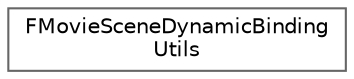 digraph "Graphical Class Hierarchy"
{
 // INTERACTIVE_SVG=YES
 // LATEX_PDF_SIZE
  bgcolor="transparent";
  edge [fontname=Helvetica,fontsize=10,labelfontname=Helvetica,labelfontsize=10];
  node [fontname=Helvetica,fontsize=10,shape=box,height=0.2,width=0.4];
  rankdir="LR";
  Node0 [id="Node000000",label="FMovieSceneDynamicBinding\lUtils",height=0.2,width=0.4,color="grey40", fillcolor="white", style="filled",URL="$dd/d0c/structFMovieSceneDynamicBindingUtils.html",tooltip="A utility class for managing dynamic binding endpoints."];
}
